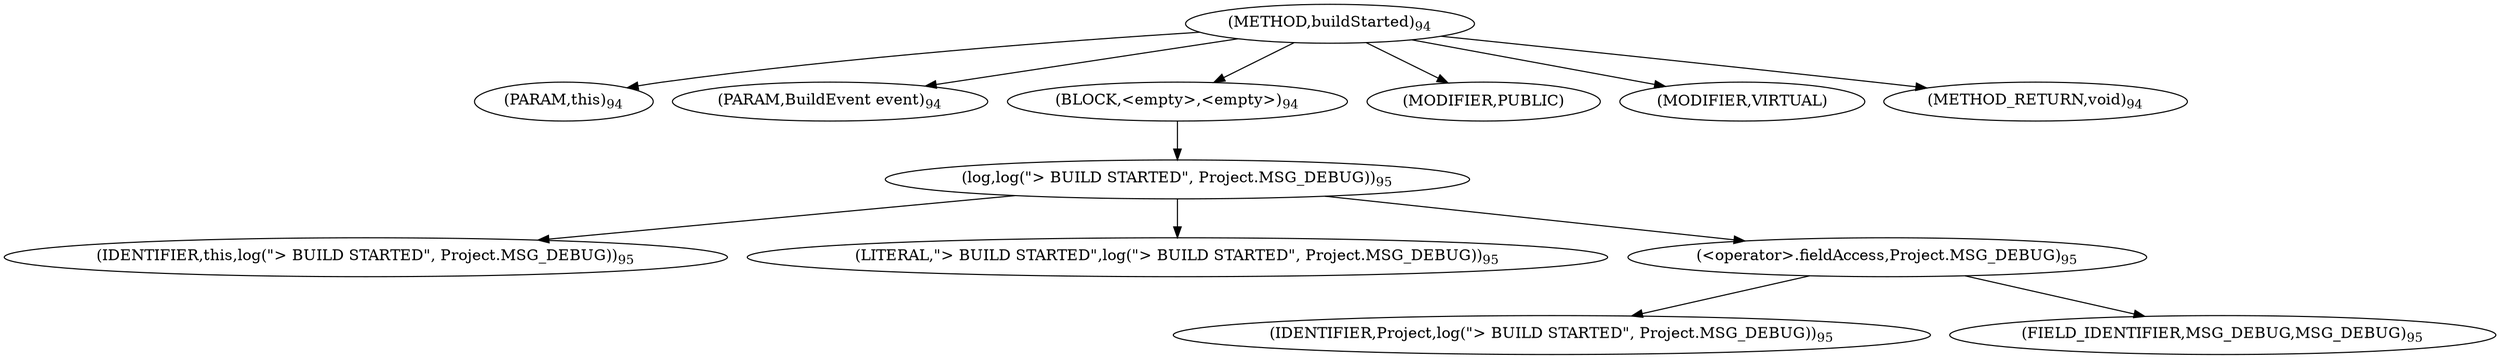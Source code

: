 digraph "buildStarted" {  
"174" [label = <(METHOD,buildStarted)<SUB>94</SUB>> ]
"6" [label = <(PARAM,this)<SUB>94</SUB>> ]
"175" [label = <(PARAM,BuildEvent event)<SUB>94</SUB>> ]
"176" [label = <(BLOCK,&lt;empty&gt;,&lt;empty&gt;)<SUB>94</SUB>> ]
"177" [label = <(log,log(&quot;&gt; BUILD STARTED&quot;, Project.MSG_DEBUG))<SUB>95</SUB>> ]
"5" [label = <(IDENTIFIER,this,log(&quot;&gt; BUILD STARTED&quot;, Project.MSG_DEBUG))<SUB>95</SUB>> ]
"178" [label = <(LITERAL,&quot;&gt; BUILD STARTED&quot;,log(&quot;&gt; BUILD STARTED&quot;, Project.MSG_DEBUG))<SUB>95</SUB>> ]
"179" [label = <(&lt;operator&gt;.fieldAccess,Project.MSG_DEBUG)<SUB>95</SUB>> ]
"180" [label = <(IDENTIFIER,Project,log(&quot;&gt; BUILD STARTED&quot;, Project.MSG_DEBUG))<SUB>95</SUB>> ]
"181" [label = <(FIELD_IDENTIFIER,MSG_DEBUG,MSG_DEBUG)<SUB>95</SUB>> ]
"182" [label = <(MODIFIER,PUBLIC)> ]
"183" [label = <(MODIFIER,VIRTUAL)> ]
"184" [label = <(METHOD_RETURN,void)<SUB>94</SUB>> ]
  "174" -> "6" 
  "174" -> "175" 
  "174" -> "176" 
  "174" -> "182" 
  "174" -> "183" 
  "174" -> "184" 
  "176" -> "177" 
  "177" -> "5" 
  "177" -> "178" 
  "177" -> "179" 
  "179" -> "180" 
  "179" -> "181" 
}

